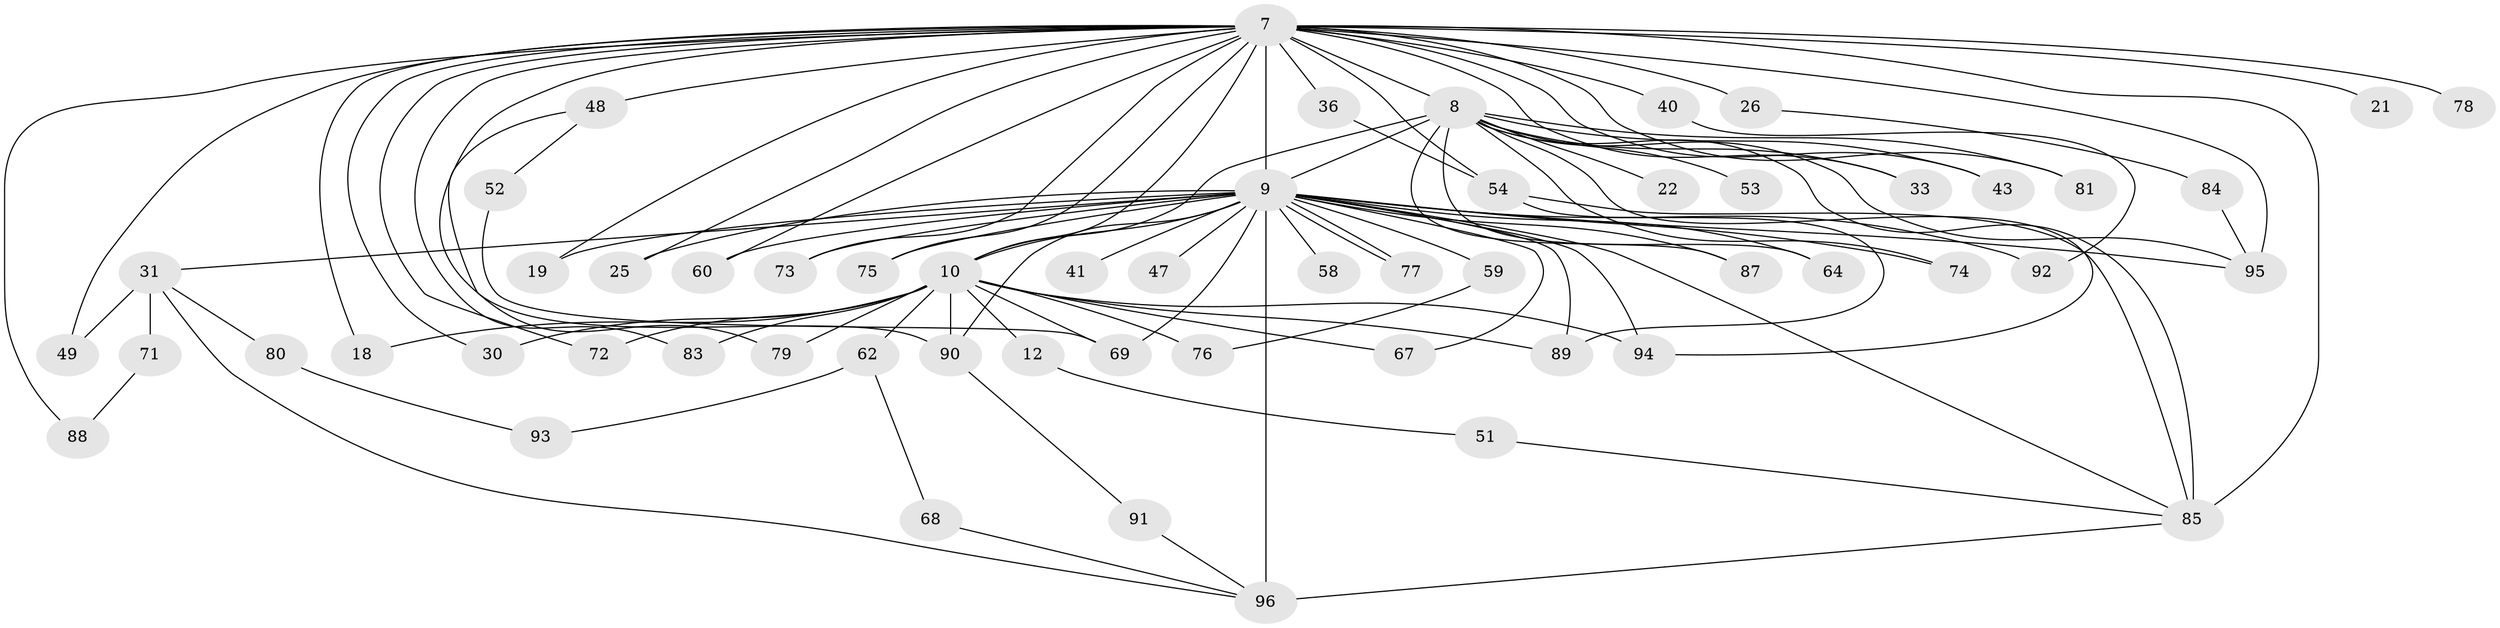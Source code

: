 // original degree distribution, {26: 0.010416666666666666, 16: 0.010416666666666666, 33: 0.010416666666666666, 17: 0.010416666666666666, 14: 0.010416666666666666, 20: 0.020833333333333332, 18: 0.010416666666666666, 19: 0.020833333333333332, 3: 0.21875, 6: 0.03125, 4: 0.08333333333333333, 5: 0.020833333333333332, 2: 0.53125, 7: 0.010416666666666666}
// Generated by graph-tools (version 1.1) at 2025/48/03/04/25 21:48:42]
// undirected, 57 vertices, 102 edges
graph export_dot {
graph [start="1"]
  node [color=gray90,style=filled];
  7 [super="+6+1"];
  8 [super="+4"];
  9 [super="+2+3"];
  10 [super="+5"];
  12;
  18;
  19;
  21;
  22;
  25;
  26;
  30;
  31 [super="+20"];
  33;
  36 [super="+29"];
  40;
  41;
  43;
  47;
  48;
  49;
  51;
  52;
  53;
  54 [super="+46"];
  58;
  59;
  60;
  62;
  64;
  67;
  68;
  69 [super="+42+45"];
  71;
  72;
  73;
  74;
  75;
  76;
  77;
  78;
  79;
  80 [super="+65"];
  81 [super="+50"];
  83;
  84;
  85 [super="+61+56+35"];
  87 [super="+11"];
  88;
  89 [super="+44+70"];
  90 [super="+55+16"];
  91;
  92;
  93;
  94 [super="+57+28"];
  95 [super="+66"];
  96 [super="+39+86"];
  7 -- 8 [weight=6];
  7 -- 9 [weight=9];
  7 -- 10 [weight=6];
  7 -- 21 [weight=2];
  7 -- 26 [weight=2];
  7 -- 36 [weight=3];
  7 -- 40 [weight=2];
  7 -- 43;
  7 -- 48 [weight=2];
  7 -- 60;
  7 -- 73;
  7 -- 75;
  7 -- 18;
  7 -- 81 [weight=2];
  7 -- 25;
  7 -- 33;
  7 -- 49;
  7 -- 72;
  7 -- 78;
  7 -- 19;
  7 -- 83;
  7 -- 88;
  7 -- 30;
  7 -- 95;
  7 -- 90 [weight=3];
  7 -- 85 [weight=2];
  7 -- 54;
  8 -- 9 [weight=6];
  8 -- 10 [weight=4];
  8 -- 22 [weight=2];
  8 -- 53 [weight=2];
  8 -- 64;
  8 -- 74;
  8 -- 95 [weight=3];
  8 -- 33;
  8 -- 43;
  8 -- 81;
  8 -- 87;
  8 -- 94;
  8 -- 85 [weight=4];
  9 -- 10 [weight=6];
  9 -- 19;
  9 -- 31 [weight=3];
  9 -- 73;
  9 -- 77;
  9 -- 77;
  9 -- 92;
  9 -- 47 [weight=2];
  9 -- 87 [weight=2];
  9 -- 89 [weight=2];
  9 -- 58 [weight=2];
  9 -- 94 [weight=3];
  9 -- 64;
  9 -- 67;
  9 -- 74;
  9 -- 75;
  9 -- 25;
  9 -- 41;
  9 -- 59;
  9 -- 60;
  9 -- 96 [weight=3];
  9 -- 95 [weight=2];
  9 -- 69 [weight=4];
  9 -- 90;
  9 -- 85;
  10 -- 12 [weight=2];
  10 -- 18;
  10 -- 30;
  10 -- 62 [weight=2];
  10 -- 67;
  10 -- 79;
  10 -- 83;
  10 -- 72;
  10 -- 76;
  10 -- 69;
  10 -- 90;
  10 -- 94;
  10 -- 89;
  12 -- 51;
  26 -- 84;
  31 -- 80 [weight=3];
  31 -- 49;
  31 -- 71 [weight=2];
  31 -- 96;
  36 -- 54;
  40 -- 92;
  48 -- 52;
  48 -- 79;
  51 -- 85;
  52 -- 69;
  54 -- 89;
  54 -- 85;
  59 -- 76;
  62 -- 68;
  62 -- 93;
  68 -- 96;
  71 -- 88;
  80 -- 93;
  84 -- 95;
  85 -- 96;
  90 -- 91;
  91 -- 96;
}
